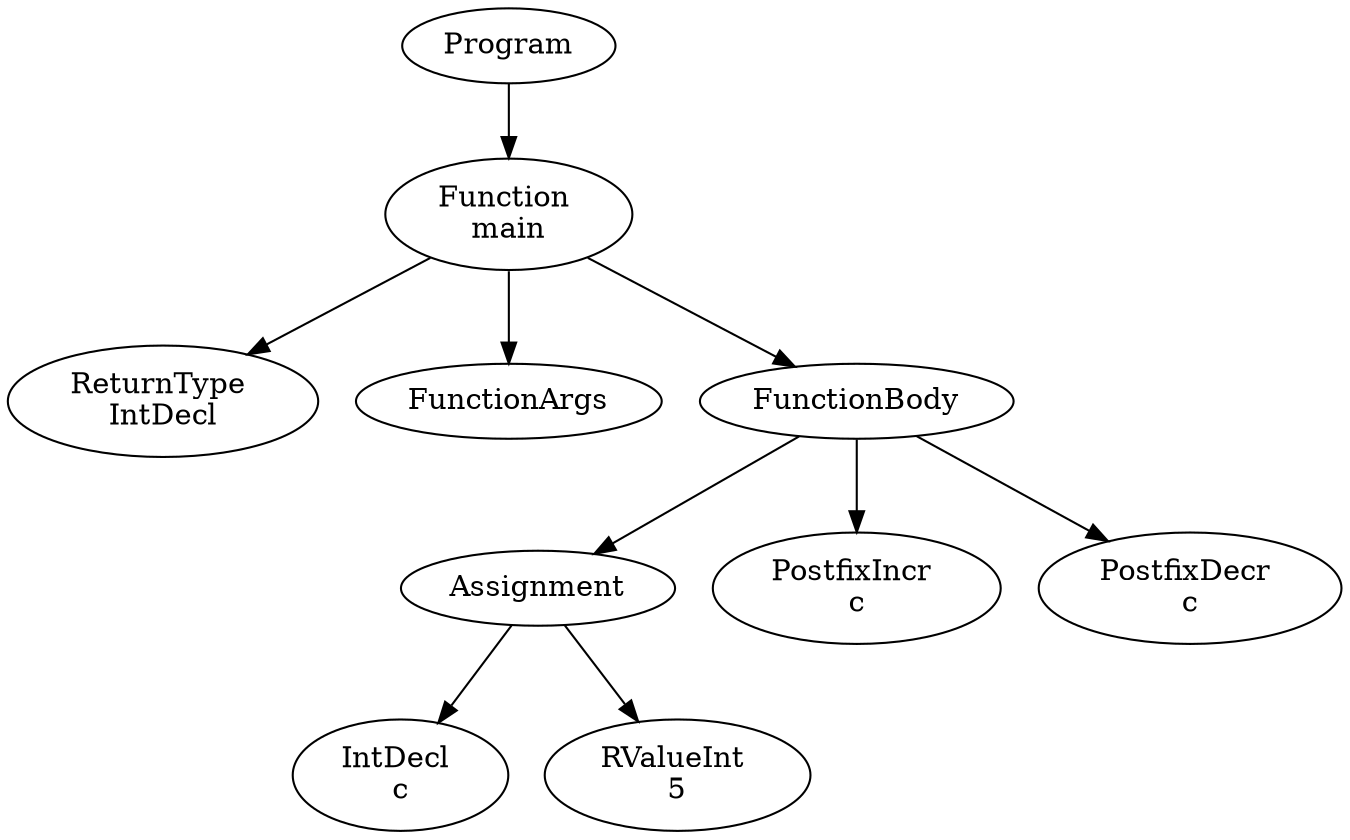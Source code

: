 digraph AST {
1 [label="Program"];
2 [label="Function \nmain"];
3 [label="ReturnType \nIntDecl"];
4 [label="FunctionArgs"];
5 [label="FunctionBody"];
6 [label="Assignment"];
7 [label="IntDecl \nc"];
8 [label="RValueInt \n5"];
6 -> 7;
6 -> 8;
9 [label="PostfixIncr \nc"];
10 [label="PostfixDecr \nc"];
5 -> 6;
5 -> 9;
5 -> 10;
2 -> 3;
2 -> 4;
2 -> 5;
1 -> 2;
}